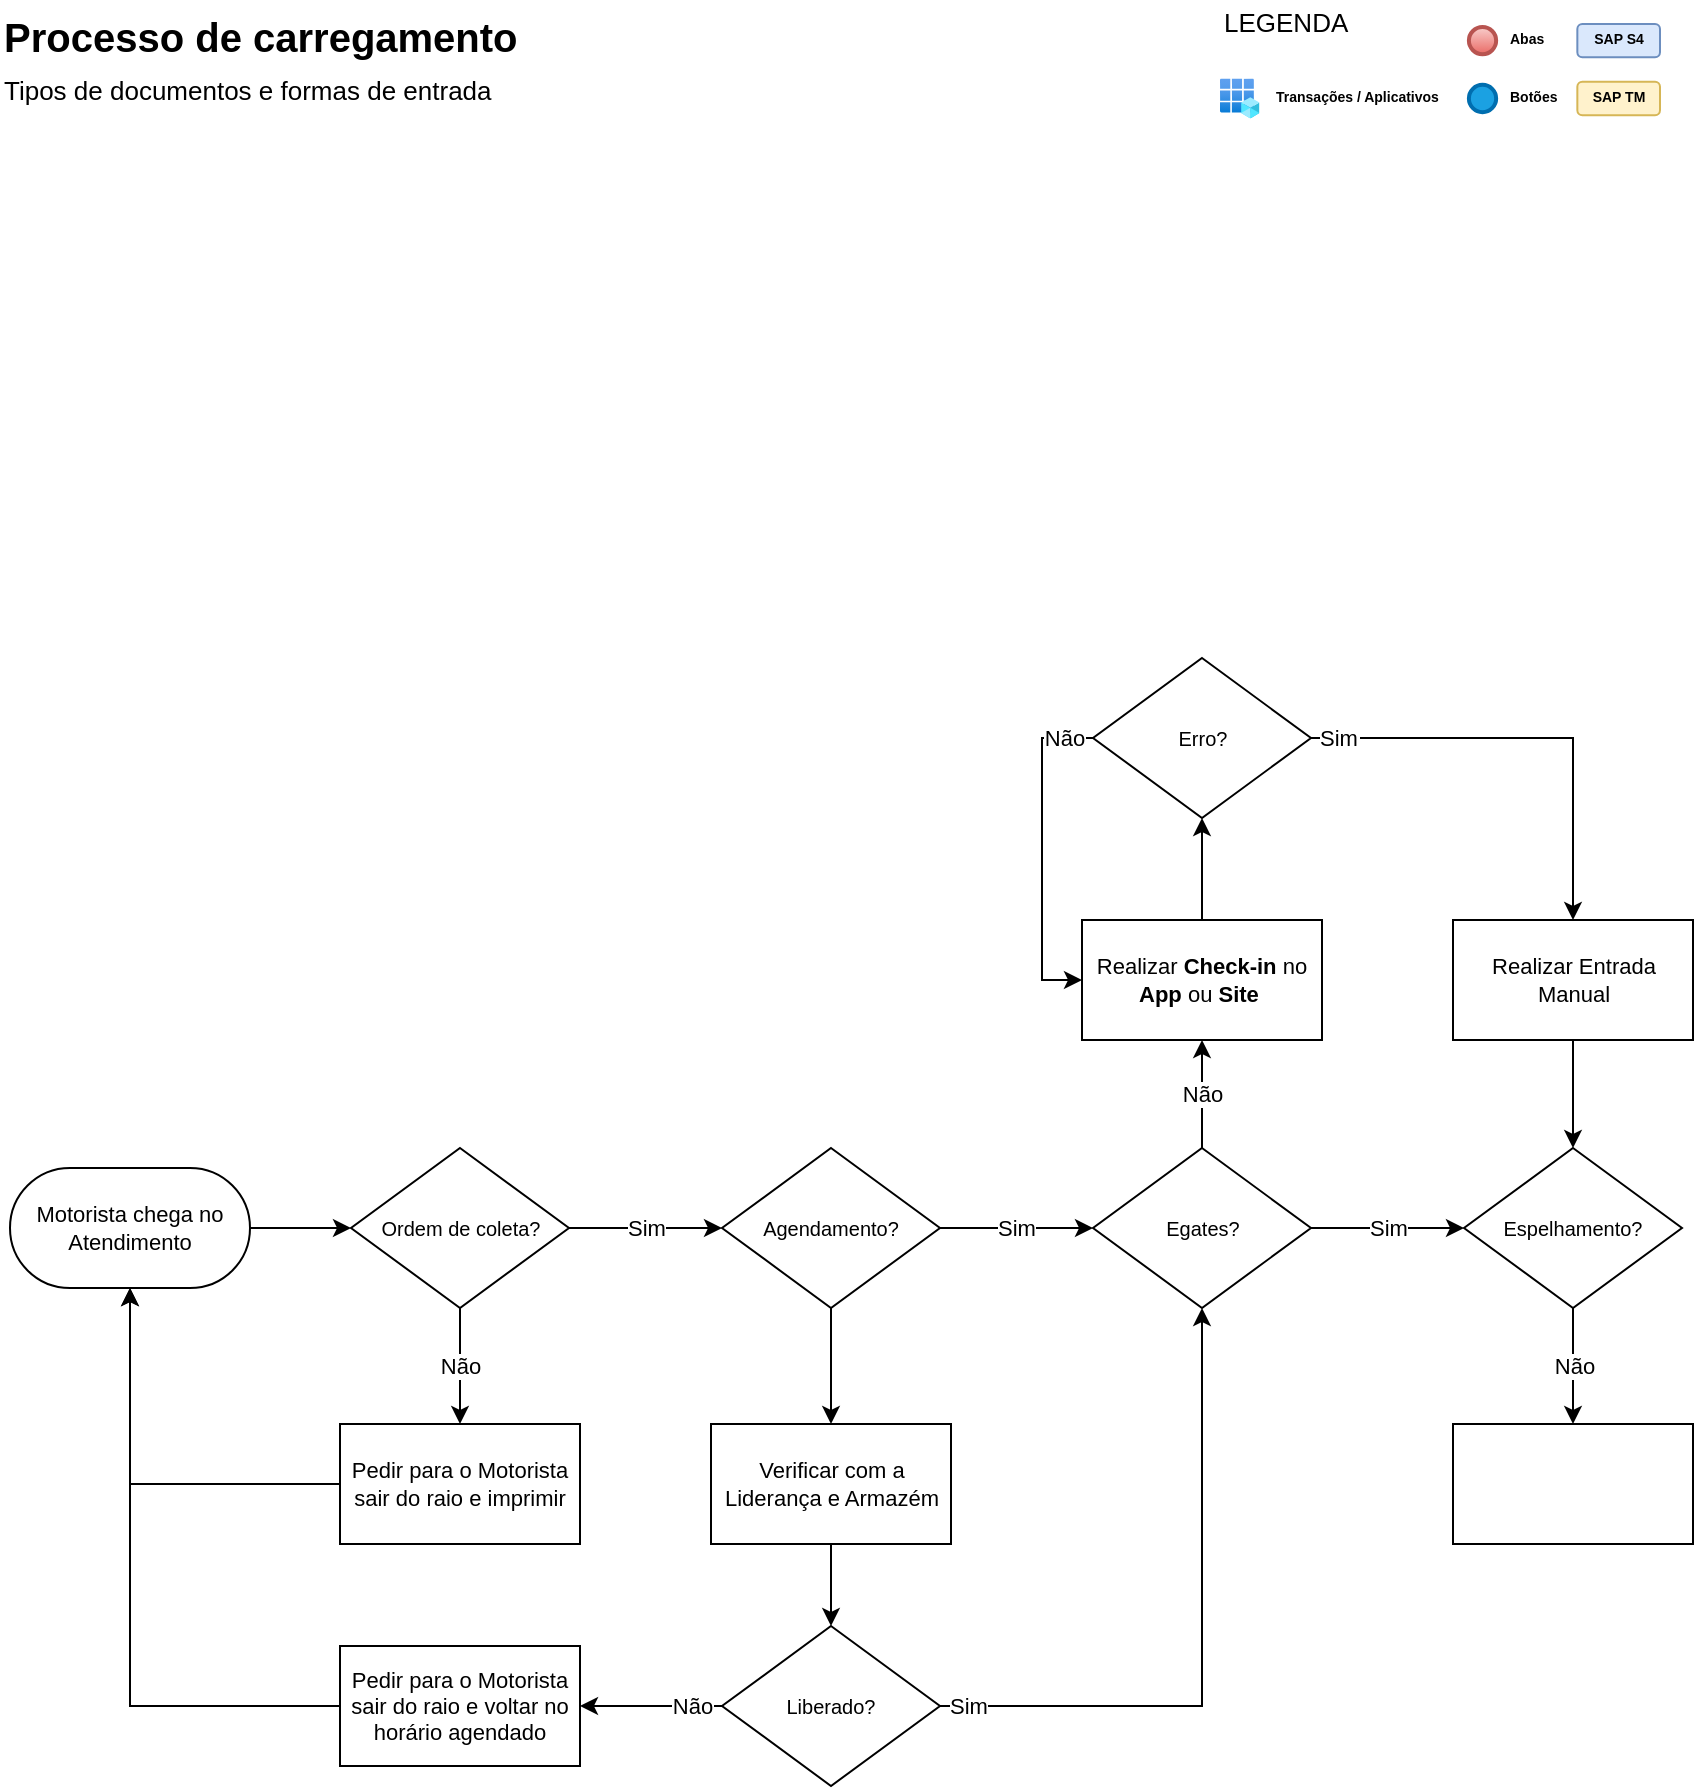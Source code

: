 <mxfile version="24.0.5" type="github">
  <diagram name="Page-1" id="JQofYEXU-NoQVEOPvFRB">
    <mxGraphModel dx="1050" dy="530" grid="0" gridSize="10" guides="1" tooltips="1" connect="1" arrows="1" fold="1" page="1" pageScale="1" pageWidth="850" pageHeight="1100" math="0" shadow="0">
      <root>
        <mxCell id="0" />
        <mxCell id="1" parent="0" />
        <mxCell id="aOmEqhJqzcy8wnbz2JpO-2" value="Processo de carregamento&lt;div style=&quot;&quot;&gt;&lt;span style=&quot;font-weight: 400;&quot;&gt;&lt;font style=&quot;font-size: 13px;&quot;&gt;Tipos de documentos e formas de entrada&lt;/font&gt;&lt;/span&gt;&lt;/div&gt;" style="text;html=1;align=left;verticalAlign=middle;whiteSpace=wrap;rounded=0;fontStyle=1;fontSize=20;" vertex="1" parent="1">
          <mxGeometry x="10" y="10" width="400" height="59.31" as="geometry" />
        </mxCell>
        <mxCell id="aOmEqhJqzcy8wnbz2JpO-13" value="" style="group" vertex="1" connectable="0" parent="1">
          <mxGeometry x="610" y="10" width="240" height="60" as="geometry" />
        </mxCell>
        <mxCell id="aOmEqhJqzcy8wnbz2JpO-3" value="LEGENDA" style="text;html=1;align=left;verticalAlign=middle;whiteSpace=wrap;rounded=0;fontStyle=0;fontSize=13;" vertex="1" parent="aOmEqhJqzcy8wnbz2JpO-13">
          <mxGeometry x="10" width="70" height="21.336" as="geometry" />
        </mxCell>
        <mxCell id="aOmEqhJqzcy8wnbz2JpO-4" value="" style="image;aspect=fixed;html=1;points=[];align=center;fontSize=12;image=img/lib/azure2/identity/App_Registrations.svg;" vertex="1" parent="aOmEqhJqzcy8wnbz2JpO-13">
          <mxGeometry x="10" y="39.233" width="19.712" height="20.032" as="geometry" />
        </mxCell>
        <mxCell id="aOmEqhJqzcy8wnbz2JpO-5" value="Transações / Aplicativos" style="text;html=1;align=left;verticalAlign=middle;whiteSpace=wrap;rounded=0;fontSize=7;fontStyle=1" vertex="1" parent="aOmEqhJqzcy8wnbz2JpO-13">
          <mxGeometry x="35.71" y="38.581" width="94.29" height="21.336" as="geometry" />
        </mxCell>
        <mxCell id="aOmEqhJqzcy8wnbz2JpO-6" value="" style="ellipse;whiteSpace=wrap;html=1;aspect=fixed;strokeWidth=2;fillColor=#1ba1e2;strokeColor=#006EAF;fontColor=#ffffff;" vertex="1" parent="aOmEqhJqzcy8wnbz2JpO-13">
          <mxGeometry x="134.444" y="42.433" width="13.632" height="13.632" as="geometry" />
        </mxCell>
        <mxCell id="aOmEqhJqzcy8wnbz2JpO-7" value="" style="ellipse;whiteSpace=wrap;html=1;aspect=fixed;fillColor=#f8cecc;strokeColor=#b85450;strokeWidth=2;gradientColor=#ea6b66;" vertex="1" parent="aOmEqhJqzcy8wnbz2JpO-13">
          <mxGeometry x="134.444" y="13.489" width="13.632" height="13.632" as="geometry" />
        </mxCell>
        <mxCell id="aOmEqhJqzcy8wnbz2JpO-8" value="Abas" style="text;html=1;align=left;verticalAlign=middle;whiteSpace=wrap;rounded=0;fontSize=7;fontStyle=1" vertex="1" parent="aOmEqhJqzcy8wnbz2JpO-13">
          <mxGeometry x="153.111" y="9.636" width="35.556" height="21.337" as="geometry" />
        </mxCell>
        <mxCell id="aOmEqhJqzcy8wnbz2JpO-9" value="Botões" style="text;html=1;align=left;verticalAlign=middle;whiteSpace=wrap;rounded=0;fontSize=7;fontStyle=1" vertex="1" parent="aOmEqhJqzcy8wnbz2JpO-13">
          <mxGeometry x="153.111" y="38.581" width="35.556" height="21.337" as="geometry" />
        </mxCell>
        <mxCell id="aOmEqhJqzcy8wnbz2JpO-11" value="SAP S4" style="rounded=1;whiteSpace=wrap;html=1;fontSize=7;fillColor=#dae8fc;strokeColor=#6c8ebf;fontStyle=1" vertex="1" parent="aOmEqhJqzcy8wnbz2JpO-13">
          <mxGeometry x="188.67" y="11.983" width="41.33" height="16.644" as="geometry" />
        </mxCell>
        <mxCell id="aOmEqhJqzcy8wnbz2JpO-14" value="SAP TM" style="rounded=1;whiteSpace=wrap;html=1;fontSize=7;fillColor=#fff2cc;strokeColor=#d6b656;fontStyle=1" vertex="1" parent="aOmEqhJqzcy8wnbz2JpO-13">
          <mxGeometry x="188.67" y="40.927" width="41.33" height="16.644" as="geometry" />
        </mxCell>
        <mxCell id="aOmEqhJqzcy8wnbz2JpO-19" style="edgeStyle=orthogonalEdgeStyle;rounded=0;orthogonalLoop=1;jettySize=auto;html=1;entryX=0;entryY=0.5;entryDx=0;entryDy=0;" edge="1" parent="1" source="aOmEqhJqzcy8wnbz2JpO-15" target="aOmEqhJqzcy8wnbz2JpO-17">
          <mxGeometry relative="1" as="geometry" />
        </mxCell>
        <mxCell id="aOmEqhJqzcy8wnbz2JpO-15" value="Motorista chega no Atendimento" style="rounded=1;whiteSpace=wrap;html=1;arcSize=50;fontSize=11;" vertex="1" parent="1">
          <mxGeometry x="15" y="594" width="120" height="60" as="geometry" />
        </mxCell>
        <mxCell id="aOmEqhJqzcy8wnbz2JpO-17" value="Ordem de coleta?" style="rhombus;whiteSpace=wrap;html=1;fontSize=10;" vertex="1" parent="1">
          <mxGeometry x="185.5" y="584" width="109" height="80" as="geometry" />
        </mxCell>
        <mxCell id="aOmEqhJqzcy8wnbz2JpO-22" style="edgeStyle=orthogonalEdgeStyle;rounded=0;orthogonalLoop=1;jettySize=auto;html=1;" edge="1" parent="1" source="aOmEqhJqzcy8wnbz2JpO-20" target="aOmEqhJqzcy8wnbz2JpO-15">
          <mxGeometry relative="1" as="geometry" />
        </mxCell>
        <mxCell id="aOmEqhJqzcy8wnbz2JpO-20" value="Pedir para o Motorista sair do raio e imprimir" style="rounded=0;whiteSpace=wrap;html=1;fontSize=11;" vertex="1" parent="1">
          <mxGeometry x="180" y="722" width="120" height="60" as="geometry" />
        </mxCell>
        <mxCell id="aOmEqhJqzcy8wnbz2JpO-21" value="Não" style="edgeStyle=orthogonalEdgeStyle;rounded=0;orthogonalLoop=1;jettySize=auto;html=1;entryX=0.5;entryY=0;entryDx=0;entryDy=0;strokeColor=#000000;" edge="1" parent="1" source="aOmEqhJqzcy8wnbz2JpO-17" target="aOmEqhJqzcy8wnbz2JpO-20">
          <mxGeometry relative="1" as="geometry">
            <mxPoint x="240" y="683" as="sourcePoint" />
            <mxPoint x="210" y="634" as="targetPoint" />
          </mxGeometry>
        </mxCell>
        <mxCell id="aOmEqhJqzcy8wnbz2JpO-30" value="Sim" style="edgeStyle=orthogonalEdgeStyle;rounded=0;orthogonalLoop=1;jettySize=auto;html=1;entryX=0;entryY=0.5;entryDx=0;entryDy=0;strokeColor=#000000;exitX=1;exitY=0.5;exitDx=0;exitDy=0;" edge="1" parent="1" source="aOmEqhJqzcy8wnbz2JpO-17">
          <mxGeometry relative="1" as="geometry">
            <mxPoint x="315.5" y="624" as="sourcePoint" />
            <mxPoint x="371" y="624" as="targetPoint" />
          </mxGeometry>
        </mxCell>
        <mxCell id="aOmEqhJqzcy8wnbz2JpO-27" value="" style="edgeStyle=orthogonalEdgeStyle;rounded=0;orthogonalLoop=1;jettySize=auto;html=1;entryX=0.5;entryY=0;entryDx=0;entryDy=0;exitX=0.5;exitY=1;exitDx=0;exitDy=0;strokeColor=#FF0000;" edge="1" parent="1" source="aOmEqhJqzcy8wnbz2JpO-17">
          <mxGeometry relative="1" as="geometry">
            <mxPoint x="240" y="664" as="sourcePoint" />
            <mxPoint x="240" y="664" as="targetPoint" />
          </mxGeometry>
        </mxCell>
        <mxCell id="aOmEqhJqzcy8wnbz2JpO-100" style="edgeStyle=orthogonalEdgeStyle;rounded=0;orthogonalLoop=1;jettySize=auto;html=1;entryX=0.5;entryY=0;entryDx=0;entryDy=0;strokeColor=default;align=center;verticalAlign=middle;fontFamily=Helvetica;fontSize=11;fontColor=default;labelBackgroundColor=default;endArrow=classic;" edge="1" parent="1" source="aOmEqhJqzcy8wnbz2JpO-40" target="aOmEqhJqzcy8wnbz2JpO-99">
          <mxGeometry relative="1" as="geometry" />
        </mxCell>
        <mxCell id="aOmEqhJqzcy8wnbz2JpO-40" value="Agendamento?" style="rhombus;whiteSpace=wrap;html=1;fontSize=10;" vertex="1" parent="1">
          <mxGeometry x="371" y="584" width="109" height="80" as="geometry" />
        </mxCell>
        <mxCell id="aOmEqhJqzcy8wnbz2JpO-50" value="Sim" style="edgeStyle=orthogonalEdgeStyle;rounded=0;orthogonalLoop=1;jettySize=auto;html=1;entryX=0;entryY=0.5;entryDx=0;entryDy=0;strokeColor=#000000;exitX=1;exitY=0.5;exitDx=0;exitDy=0;" edge="1" parent="1" source="aOmEqhJqzcy8wnbz2JpO-40">
          <mxGeometry relative="1" as="geometry">
            <mxPoint x="556.5" y="624" as="targetPoint" />
            <mxPoint x="501" y="624" as="sourcePoint" />
          </mxGeometry>
        </mxCell>
        <mxCell id="aOmEqhJqzcy8wnbz2JpO-52" value="Egates?" style="rhombus;whiteSpace=wrap;html=1;fontSize=10;" vertex="1" parent="1">
          <mxGeometry x="556.5" y="584" width="109" height="80" as="geometry" />
        </mxCell>
        <mxCell id="aOmEqhJqzcy8wnbz2JpO-75" style="edgeStyle=orthogonalEdgeStyle;rounded=0;orthogonalLoop=1;jettySize=auto;html=1;entryX=0.5;entryY=1;entryDx=0;entryDy=0;strokeColor=default;" edge="1" parent="1" source="aOmEqhJqzcy8wnbz2JpO-54" target="aOmEqhJqzcy8wnbz2JpO-74">
          <mxGeometry relative="1" as="geometry" />
        </mxCell>
        <mxCell id="aOmEqhJqzcy8wnbz2JpO-54" value="Realizar &lt;b&gt;Check-in&lt;/b&gt; no &lt;b&gt;App&lt;/b&gt; ou&amp;nbsp;&lt;b&gt;Site&amp;nbsp;&lt;/b&gt;" style="rounded=0;whiteSpace=wrap;html=1;fontSize=11;" vertex="1" parent="1">
          <mxGeometry x="551" y="470" width="120" height="60" as="geometry" />
        </mxCell>
        <mxCell id="aOmEqhJqzcy8wnbz2JpO-55" value="Não" style="edgeStyle=orthogonalEdgeStyle;rounded=0;orthogonalLoop=1;jettySize=auto;html=1;entryX=0.5;entryY=1;entryDx=0;entryDy=0;strokeColor=#000000;exitX=0.5;exitY=0;exitDx=0;exitDy=0;" edge="1" parent="1" source="aOmEqhJqzcy8wnbz2JpO-52" target="aOmEqhJqzcy8wnbz2JpO-54">
          <mxGeometry relative="1" as="geometry">
            <mxPoint x="611" y="565" as="sourcePoint" />
          </mxGeometry>
        </mxCell>
        <mxCell id="aOmEqhJqzcy8wnbz2JpO-57" value="Sim" style="edgeStyle=orthogonalEdgeStyle;rounded=0;orthogonalLoop=1;jettySize=auto;html=1;entryX=0;entryY=0.5;entryDx=0;entryDy=0;strokeColor=#000000;exitX=1;exitY=0.5;exitDx=0;exitDy=0;" edge="1" parent="1" source="aOmEqhJqzcy8wnbz2JpO-52">
          <mxGeometry relative="1" as="geometry">
            <mxPoint x="742" y="624" as="targetPoint" />
            <mxPoint x="686.5" y="624" as="sourcePoint" />
          </mxGeometry>
        </mxCell>
        <mxCell id="aOmEqhJqzcy8wnbz2JpO-59" value="Espelhamento?" style="rhombus;whiteSpace=wrap;html=1;fontSize=10;" vertex="1" parent="1">
          <mxGeometry x="742" y="584" width="109" height="80" as="geometry" />
        </mxCell>
        <mxCell id="aOmEqhJqzcy8wnbz2JpO-61" value="" style="rounded=0;whiteSpace=wrap;html=1;fontSize=11;" vertex="1" parent="1">
          <mxGeometry x="736.5" y="722" width="120" height="60" as="geometry" />
        </mxCell>
        <mxCell id="aOmEqhJqzcy8wnbz2JpO-62" value="Não" style="edgeStyle=orthogonalEdgeStyle;rounded=0;orthogonalLoop=1;jettySize=auto;html=1;entryX=0.5;entryY=0;entryDx=0;entryDy=0;strokeColor=#000000;" edge="1" parent="1" source="aOmEqhJqzcy8wnbz2JpO-59" target="aOmEqhJqzcy8wnbz2JpO-61">
          <mxGeometry relative="1" as="geometry">
            <mxPoint x="796.519" y="683" as="sourcePoint" />
            <Array as="points">
              <mxPoint x="796" y="683" />
              <mxPoint x="796" y="683" />
            </Array>
          </mxGeometry>
        </mxCell>
        <mxCell id="aOmEqhJqzcy8wnbz2JpO-92" value="" style="edgeStyle=orthogonalEdgeStyle;rounded=0;orthogonalLoop=1;jettySize=auto;html=1;entryX=0.5;entryY=0;entryDx=0;entryDy=0;strokeColor=default;align=center;verticalAlign=middle;fontFamily=Helvetica;fontSize=11;fontColor=default;labelBackgroundColor=default;endArrow=classic;exitX=1;exitY=0.5;exitDx=0;exitDy=0;" edge="1" parent="1" source="aOmEqhJqzcy8wnbz2JpO-95" target="aOmEqhJqzcy8wnbz2JpO-76">
          <mxGeometry relative="1" as="geometry">
            <mxPoint x="671" y="379" as="sourcePoint" />
            <Array as="points">
              <mxPoint x="796" y="379" />
            </Array>
          </mxGeometry>
        </mxCell>
        <mxCell id="aOmEqhJqzcy8wnbz2JpO-98" style="edgeStyle=orthogonalEdgeStyle;rounded=0;orthogonalLoop=1;jettySize=auto;html=1;entryX=0;entryY=0.5;entryDx=0;entryDy=0;strokeColor=default;align=center;verticalAlign=middle;fontFamily=Helvetica;fontSize=11;fontColor=default;labelBackgroundColor=default;endArrow=classic;exitX=0;exitY=0.5;exitDx=0;exitDy=0;" edge="1" parent="1" source="aOmEqhJqzcy8wnbz2JpO-74" target="aOmEqhJqzcy8wnbz2JpO-54">
          <mxGeometry relative="1" as="geometry">
            <Array as="points">
              <mxPoint x="531" y="379" />
              <mxPoint x="531" y="500" />
            </Array>
          </mxGeometry>
        </mxCell>
        <mxCell id="aOmEqhJqzcy8wnbz2JpO-74" value="Erro?" style="rhombus;whiteSpace=wrap;html=1;fontSize=10;" vertex="1" parent="1">
          <mxGeometry x="556.5" y="339" width="109" height="80" as="geometry" />
        </mxCell>
        <mxCell id="aOmEqhJqzcy8wnbz2JpO-91" style="edgeStyle=orthogonalEdgeStyle;rounded=0;orthogonalLoop=1;jettySize=auto;html=1;entryX=0.5;entryY=0;entryDx=0;entryDy=0;strokeColor=default;align=center;verticalAlign=middle;fontFamily=Helvetica;fontSize=11;fontColor=default;labelBackgroundColor=default;endArrow=classic;" edge="1" parent="1" source="aOmEqhJqzcy8wnbz2JpO-76" target="aOmEqhJqzcy8wnbz2JpO-59">
          <mxGeometry relative="1" as="geometry" />
        </mxCell>
        <mxCell id="aOmEqhJqzcy8wnbz2JpO-76" value="Realizar Entrada Manual" style="rounded=0;whiteSpace=wrap;html=1;fontSize=11;" vertex="1" parent="1">
          <mxGeometry x="736.5" y="470" width="120" height="60" as="geometry" />
        </mxCell>
        <mxCell id="aOmEqhJqzcy8wnbz2JpO-96" value="" style="edgeStyle=orthogonalEdgeStyle;rounded=0;orthogonalLoop=1;jettySize=auto;html=1;entryX=0.5;entryY=0;entryDx=0;entryDy=0;strokeColor=default;align=center;verticalAlign=middle;fontFamily=Helvetica;fontSize=11;fontColor=default;labelBackgroundColor=default;endArrow=classic;exitX=1;exitY=0.5;exitDx=0;exitDy=0;" edge="1" parent="1" source="aOmEqhJqzcy8wnbz2JpO-74" target="aOmEqhJqzcy8wnbz2JpO-95">
          <mxGeometry relative="1" as="geometry">
            <mxPoint x="666" y="379" as="sourcePoint" />
            <mxPoint x="797" y="470" as="targetPoint" />
            <Array as="points" />
          </mxGeometry>
        </mxCell>
        <mxCell id="aOmEqhJqzcy8wnbz2JpO-95" value="Sim" style="text;html=1;align=center;verticalAlign=middle;whiteSpace=wrap;rounded=0;fontFamily=Helvetica;fontSize=11;fontColor=default;labelBackgroundColor=default;" vertex="1" parent="1">
          <mxGeometry x="669" y="373.5" width="21" height="11" as="geometry" />
        </mxCell>
        <mxCell id="aOmEqhJqzcy8wnbz2JpO-97" value="Não" style="text;html=1;align=center;verticalAlign=middle;whiteSpace=wrap;rounded=0;fontFamily=Helvetica;fontSize=11;fontColor=default;labelBackgroundColor=default;" vertex="1" parent="1">
          <mxGeometry x="532" y="373.5" width="21" height="11" as="geometry" />
        </mxCell>
        <mxCell id="aOmEqhJqzcy8wnbz2JpO-102" style="edgeStyle=orthogonalEdgeStyle;rounded=0;orthogonalLoop=1;jettySize=auto;html=1;entryX=0.5;entryY=0;entryDx=0;entryDy=0;strokeColor=default;align=center;verticalAlign=middle;fontFamily=Helvetica;fontSize=11;fontColor=default;labelBackgroundColor=default;endArrow=classic;" edge="1" parent="1" source="aOmEqhJqzcy8wnbz2JpO-99" target="aOmEqhJqzcy8wnbz2JpO-101">
          <mxGeometry relative="1" as="geometry" />
        </mxCell>
        <mxCell id="aOmEqhJqzcy8wnbz2JpO-99" value="Verificar com a Liderança e Armazém" style="rounded=0;whiteSpace=wrap;html=1;fontSize=11;" vertex="1" parent="1">
          <mxGeometry x="365.5" y="722" width="120" height="60" as="geometry" />
        </mxCell>
        <mxCell id="aOmEqhJqzcy8wnbz2JpO-103" style="edgeStyle=orthogonalEdgeStyle;rounded=0;orthogonalLoop=1;jettySize=auto;html=1;entryX=0.5;entryY=1;entryDx=0;entryDy=0;strokeColor=default;align=center;verticalAlign=middle;fontFamily=Helvetica;fontSize=11;fontColor=default;labelBackgroundColor=default;endArrow=classic;exitX=1;exitY=0.5;exitDx=0;exitDy=0;" edge="1" parent="1" source="aOmEqhJqzcy8wnbz2JpO-101" target="aOmEqhJqzcy8wnbz2JpO-52">
          <mxGeometry relative="1" as="geometry" />
        </mxCell>
        <mxCell id="aOmEqhJqzcy8wnbz2JpO-108" style="edgeStyle=orthogonalEdgeStyle;rounded=0;orthogonalLoop=1;jettySize=auto;html=1;entryX=1;entryY=0.5;entryDx=0;entryDy=0;strokeColor=default;align=center;verticalAlign=middle;fontFamily=Helvetica;fontSize=11;fontColor=default;labelBackgroundColor=default;endArrow=classic;exitX=0;exitY=0.5;exitDx=0;exitDy=0;" edge="1" parent="1" source="aOmEqhJqzcy8wnbz2JpO-101" target="aOmEqhJqzcy8wnbz2JpO-107">
          <mxGeometry relative="1" as="geometry" />
        </mxCell>
        <mxCell id="aOmEqhJqzcy8wnbz2JpO-101" value="Liberado?" style="rhombus;whiteSpace=wrap;html=1;fontSize=10;" vertex="1" parent="1">
          <mxGeometry x="371" y="823" width="109" height="80" as="geometry" />
        </mxCell>
        <mxCell id="aOmEqhJqzcy8wnbz2JpO-104" value="Sim" style="text;html=1;align=center;verticalAlign=middle;whiteSpace=wrap;rounded=0;fontFamily=Helvetica;fontSize=11;fontColor=default;labelBackgroundColor=default;" vertex="1" parent="1">
          <mxGeometry x="484" y="857.5" width="21" height="11" as="geometry" />
        </mxCell>
        <mxCell id="aOmEqhJqzcy8wnbz2JpO-109" style="edgeStyle=orthogonalEdgeStyle;rounded=0;orthogonalLoop=1;jettySize=auto;html=1;strokeColor=default;align=center;verticalAlign=middle;fontFamily=Helvetica;fontSize=11;fontColor=default;labelBackgroundColor=default;endArrow=classic;" edge="1" parent="1" source="aOmEqhJqzcy8wnbz2JpO-107" target="aOmEqhJqzcy8wnbz2JpO-15">
          <mxGeometry relative="1" as="geometry" />
        </mxCell>
        <mxCell id="aOmEqhJqzcy8wnbz2JpO-107" value="Pedir para o Motorista sair do raio e voltar no horário agendado" style="rounded=0;whiteSpace=wrap;html=1;fontSize=11;" vertex="1" parent="1">
          <mxGeometry x="180" y="833" width="120" height="60" as="geometry" />
        </mxCell>
        <mxCell id="aOmEqhJqzcy8wnbz2JpO-110" value="Não" style="text;html=1;align=center;verticalAlign=middle;whiteSpace=wrap;rounded=0;fontFamily=Helvetica;fontSize=11;fontColor=default;labelBackgroundColor=default;" vertex="1" parent="1">
          <mxGeometry x="346" y="857.5" width="21" height="11" as="geometry" />
        </mxCell>
      </root>
    </mxGraphModel>
  </diagram>
</mxfile>
